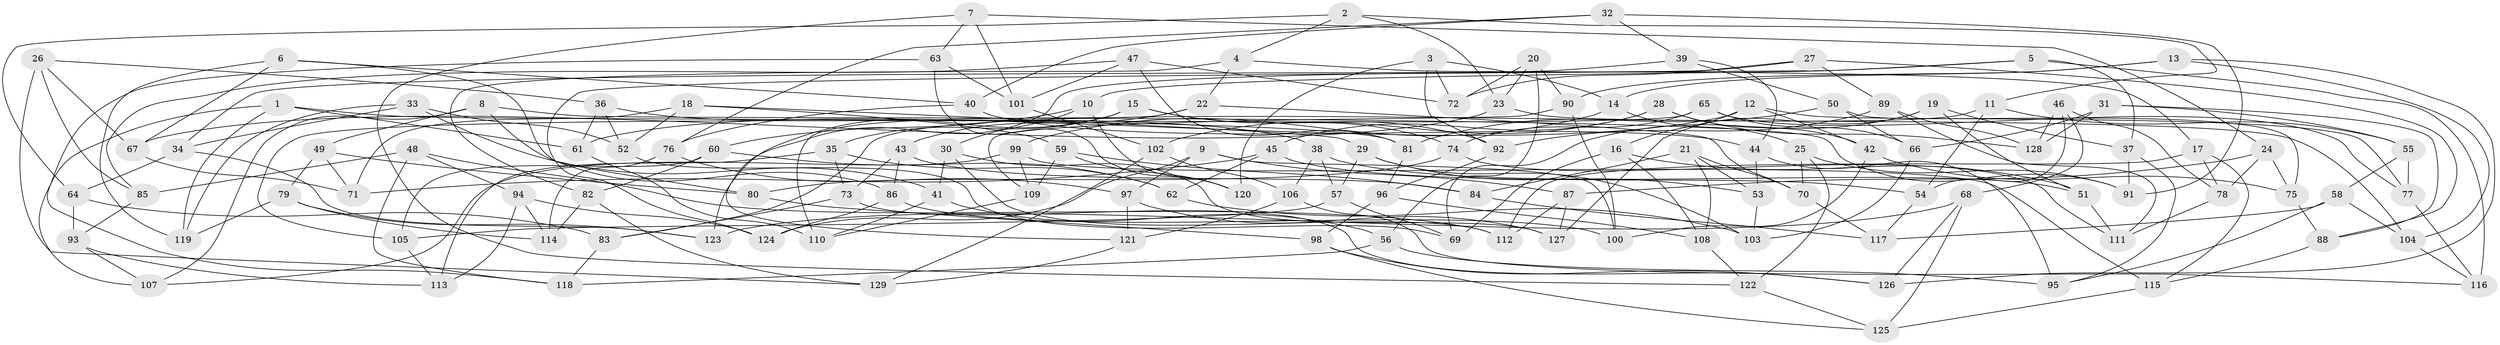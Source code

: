 // coarse degree distribution, {8: 0.03076923076923077, 11: 0.06153846153846154, 4: 0.6153846153846154, 9: 0.07692307692307693, 10: 0.07692307692307693, 3: 0.1076923076923077, 12: 0.015384615384615385, 6: 0.015384615384615385}
// Generated by graph-tools (version 1.1) at 2025/53/03/04/25 22:53:56]
// undirected, 129 vertices, 258 edges
graph export_dot {
  node [color=gray90,style=filled];
  1;
  2;
  3;
  4;
  5;
  6;
  7;
  8;
  9;
  10;
  11;
  12;
  13;
  14;
  15;
  16;
  17;
  18;
  19;
  20;
  21;
  22;
  23;
  24;
  25;
  26;
  27;
  28;
  29;
  30;
  31;
  32;
  33;
  34;
  35;
  36;
  37;
  38;
  39;
  40;
  41;
  42;
  43;
  44;
  45;
  46;
  47;
  48;
  49;
  50;
  51;
  52;
  53;
  54;
  55;
  56;
  57;
  58;
  59;
  60;
  61;
  62;
  63;
  64;
  65;
  66;
  67;
  68;
  69;
  70;
  71;
  72;
  73;
  74;
  75;
  76;
  77;
  78;
  79;
  80;
  81;
  82;
  83;
  84;
  85;
  86;
  87;
  88;
  89;
  90;
  91;
  92;
  93;
  94;
  95;
  96;
  97;
  98;
  99;
  100;
  101;
  102;
  103;
  104;
  105;
  106;
  107;
  108;
  109;
  110;
  111;
  112;
  113;
  114;
  115;
  116;
  117;
  118;
  119;
  120;
  121;
  122;
  123;
  124;
  125;
  126;
  127;
  128;
  129;
  1 -- 119;
  1 -- 107;
  1 -- 61;
  1 -- 81;
  2 -- 4;
  2 -- 11;
  2 -- 64;
  2 -- 23;
  3 -- 120;
  3 -- 72;
  3 -- 92;
  3 -- 14;
  4 -- 22;
  4 -- 17;
  4 -- 82;
  5 -- 124;
  5 -- 10;
  5 -- 116;
  5 -- 37;
  6 -- 40;
  6 -- 80;
  6 -- 119;
  6 -- 67;
  7 -- 122;
  7 -- 63;
  7 -- 101;
  7 -- 24;
  8 -- 107;
  8 -- 91;
  8 -- 86;
  8 -- 49;
  9 -- 97;
  9 -- 124;
  9 -- 100;
  9 -- 87;
  10 -- 120;
  10 -- 60;
  10 -- 30;
  11 -- 55;
  11 -- 54;
  11 -- 83;
  12 -- 16;
  12 -- 61;
  12 -- 77;
  12 -- 42;
  13 -- 90;
  13 -- 126;
  13 -- 14;
  13 -- 104;
  14 -- 25;
  14 -- 99;
  15 -- 74;
  15 -- 123;
  15 -- 35;
  15 -- 92;
  16 -- 69;
  16 -- 51;
  16 -- 108;
  17 -- 115;
  17 -- 112;
  17 -- 78;
  18 -- 29;
  18 -- 59;
  18 -- 52;
  18 -- 71;
  19 -- 127;
  19 -- 37;
  19 -- 69;
  19 -- 51;
  20 -- 90;
  20 -- 56;
  20 -- 23;
  20 -- 72;
  21 -- 108;
  21 -- 70;
  21 -- 84;
  21 -- 53;
  22 -- 70;
  22 -- 110;
  22 -- 43;
  23 -- 104;
  23 -- 67;
  24 -- 87;
  24 -- 75;
  24 -- 78;
  25 -- 70;
  25 -- 122;
  25 -- 91;
  26 -- 85;
  26 -- 67;
  26 -- 129;
  26 -- 36;
  27 -- 89;
  27 -- 72;
  27 -- 34;
  27 -- 88;
  28 -- 128;
  28 -- 42;
  28 -- 102;
  28 -- 45;
  29 -- 53;
  29 -- 57;
  29 -- 103;
  30 -- 127;
  30 -- 112;
  30 -- 41;
  31 -- 66;
  31 -- 128;
  31 -- 88;
  31 -- 55;
  32 -- 40;
  32 -- 76;
  32 -- 91;
  32 -- 39;
  33 -- 52;
  33 -- 41;
  33 -- 119;
  33 -- 34;
  34 -- 123;
  34 -- 64;
  35 -- 113;
  35 -- 73;
  35 -- 62;
  36 -- 52;
  36 -- 61;
  36 -- 38;
  37 -- 91;
  37 -- 95;
  38 -- 57;
  38 -- 106;
  38 -- 51;
  39 -- 50;
  39 -- 121;
  39 -- 44;
  40 -- 76;
  40 -- 44;
  41 -- 110;
  41 -- 56;
  42 -- 75;
  42 -- 100;
  43 -- 84;
  43 -- 86;
  43 -- 73;
  44 -- 95;
  44 -- 53;
  45 -- 62;
  45 -- 71;
  45 -- 54;
  46 -- 78;
  46 -- 128;
  46 -- 54;
  46 -- 68;
  47 -- 72;
  47 -- 101;
  47 -- 81;
  47 -- 85;
  48 -- 94;
  48 -- 85;
  48 -- 118;
  48 -- 112;
  49 -- 79;
  49 -- 80;
  49 -- 71;
  50 -- 81;
  50 -- 66;
  50 -- 75;
  51 -- 111;
  52 -- 69;
  53 -- 103;
  54 -- 117;
  55 -- 58;
  55 -- 77;
  56 -- 118;
  56 -- 95;
  57 -- 69;
  57 -- 105;
  58 -- 95;
  58 -- 104;
  58 -- 117;
  59 -- 109;
  59 -- 84;
  59 -- 120;
  60 -- 82;
  60 -- 62;
  60 -- 105;
  61 -- 110;
  62 -- 103;
  63 -- 118;
  63 -- 101;
  63 -- 120;
  64 -- 93;
  64 -- 83;
  65 -- 74;
  65 -- 66;
  65 -- 77;
  65 -- 105;
  66 -- 103;
  67 -- 71;
  68 -- 123;
  68 -- 126;
  68 -- 125;
  70 -- 117;
  73 -- 126;
  73 -- 83;
  74 -- 80;
  74 -- 111;
  75 -- 88;
  76 -- 114;
  76 -- 97;
  77 -- 116;
  78 -- 111;
  79 -- 119;
  79 -- 123;
  79 -- 114;
  80 -- 98;
  81 -- 96;
  82 -- 114;
  82 -- 129;
  83 -- 118;
  84 -- 117;
  85 -- 93;
  86 -- 124;
  86 -- 100;
  87 -- 127;
  87 -- 112;
  88 -- 115;
  89 -- 128;
  89 -- 92;
  89 -- 111;
  90 -- 100;
  90 -- 109;
  92 -- 96;
  93 -- 113;
  93 -- 107;
  94 -- 114;
  94 -- 124;
  94 -- 113;
  96 -- 108;
  96 -- 98;
  97 -- 121;
  97 -- 127;
  98 -- 126;
  98 -- 125;
  99 -- 115;
  99 -- 107;
  99 -- 109;
  101 -- 102;
  102 -- 106;
  102 -- 129;
  104 -- 116;
  105 -- 113;
  106 -- 116;
  106 -- 121;
  108 -- 122;
  109 -- 110;
  115 -- 125;
  121 -- 129;
  122 -- 125;
}
